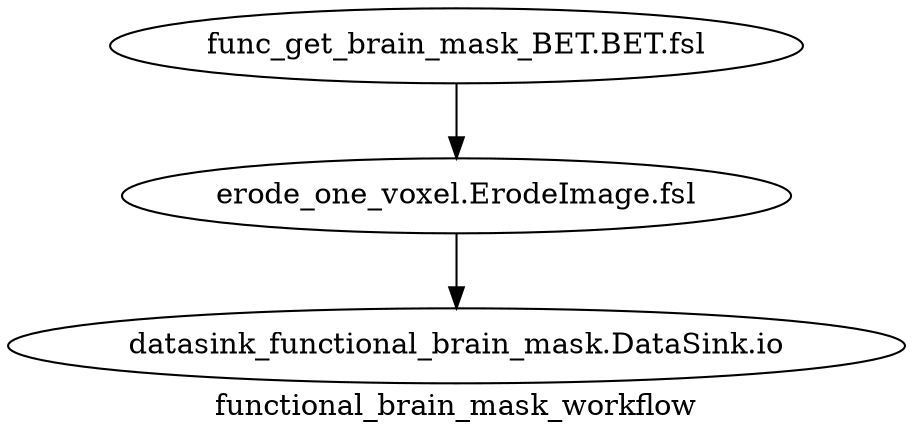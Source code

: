 digraph functional_brain_mask_workflow{
  label="functional_brain_mask_workflow";
  functional_brain_mask_workflow_func_get_brain_mask_BET[label="func_get_brain_mask_BET.BET.fsl"];
  functional_brain_mask_workflow_erode_one_voxel[label="erode_one_voxel.ErodeImage.fsl"];
  functional_brain_mask_workflow_datasink_functional_brain_mask[label="datasink_functional_brain_mask.DataSink.io"];
  functional_brain_mask_workflow_func_get_brain_mask_BET -> functional_brain_mask_workflow_erode_one_voxel;
  functional_brain_mask_workflow_erode_one_voxel -> functional_brain_mask_workflow_datasink_functional_brain_mask;
}